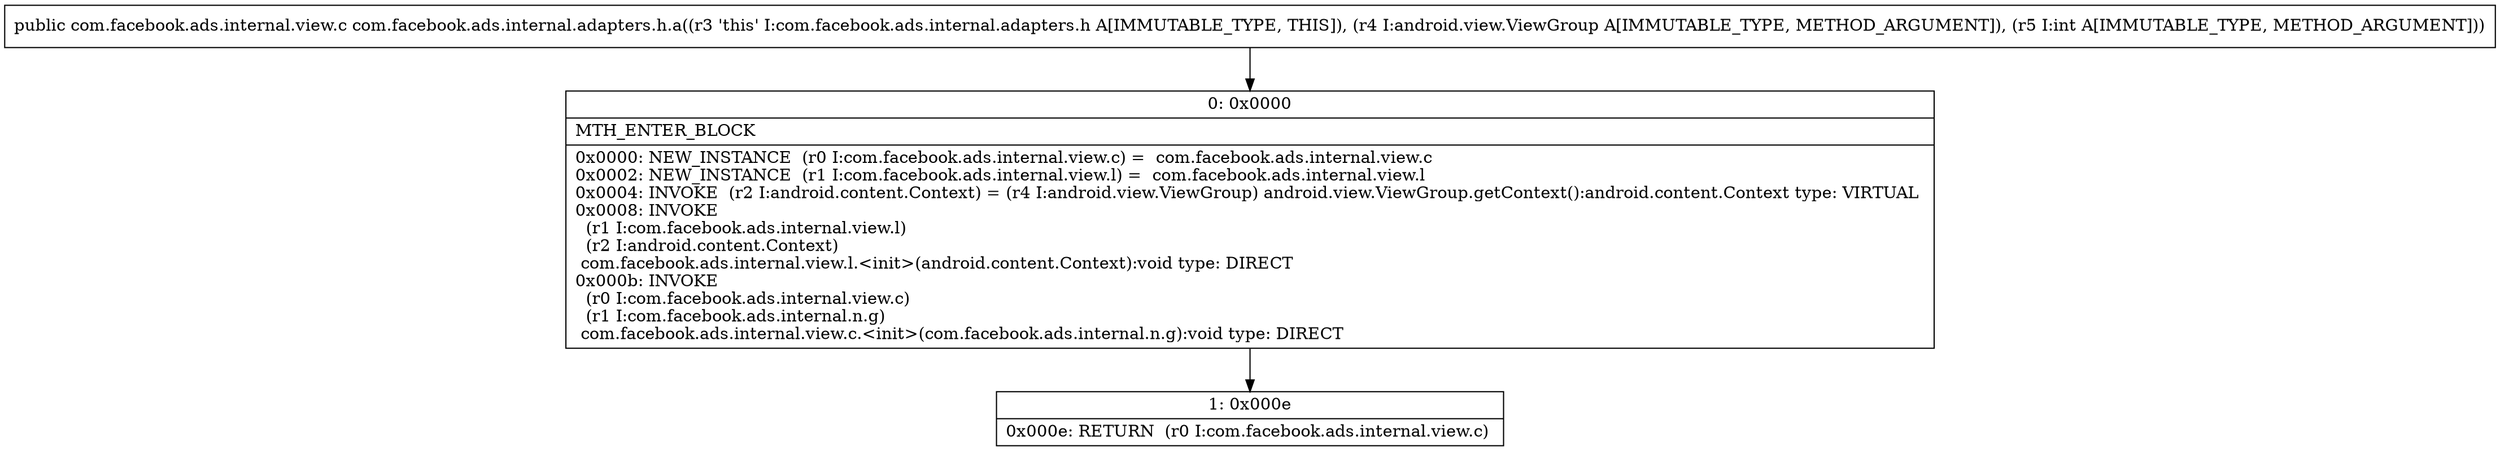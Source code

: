 digraph "CFG forcom.facebook.ads.internal.adapters.h.a(Landroid\/view\/ViewGroup;I)Lcom\/facebook\/ads\/internal\/view\/c;" {
Node_0 [shape=record,label="{0\:\ 0x0000|MTH_ENTER_BLOCK\l|0x0000: NEW_INSTANCE  (r0 I:com.facebook.ads.internal.view.c) =  com.facebook.ads.internal.view.c \l0x0002: NEW_INSTANCE  (r1 I:com.facebook.ads.internal.view.l) =  com.facebook.ads.internal.view.l \l0x0004: INVOKE  (r2 I:android.content.Context) = (r4 I:android.view.ViewGroup) android.view.ViewGroup.getContext():android.content.Context type: VIRTUAL \l0x0008: INVOKE  \l  (r1 I:com.facebook.ads.internal.view.l)\l  (r2 I:android.content.Context)\l com.facebook.ads.internal.view.l.\<init\>(android.content.Context):void type: DIRECT \l0x000b: INVOKE  \l  (r0 I:com.facebook.ads.internal.view.c)\l  (r1 I:com.facebook.ads.internal.n.g)\l com.facebook.ads.internal.view.c.\<init\>(com.facebook.ads.internal.n.g):void type: DIRECT \l}"];
Node_1 [shape=record,label="{1\:\ 0x000e|0x000e: RETURN  (r0 I:com.facebook.ads.internal.view.c) \l}"];
MethodNode[shape=record,label="{public com.facebook.ads.internal.view.c com.facebook.ads.internal.adapters.h.a((r3 'this' I:com.facebook.ads.internal.adapters.h A[IMMUTABLE_TYPE, THIS]), (r4 I:android.view.ViewGroup A[IMMUTABLE_TYPE, METHOD_ARGUMENT]), (r5 I:int A[IMMUTABLE_TYPE, METHOD_ARGUMENT])) }"];
MethodNode -> Node_0;
Node_0 -> Node_1;
}

